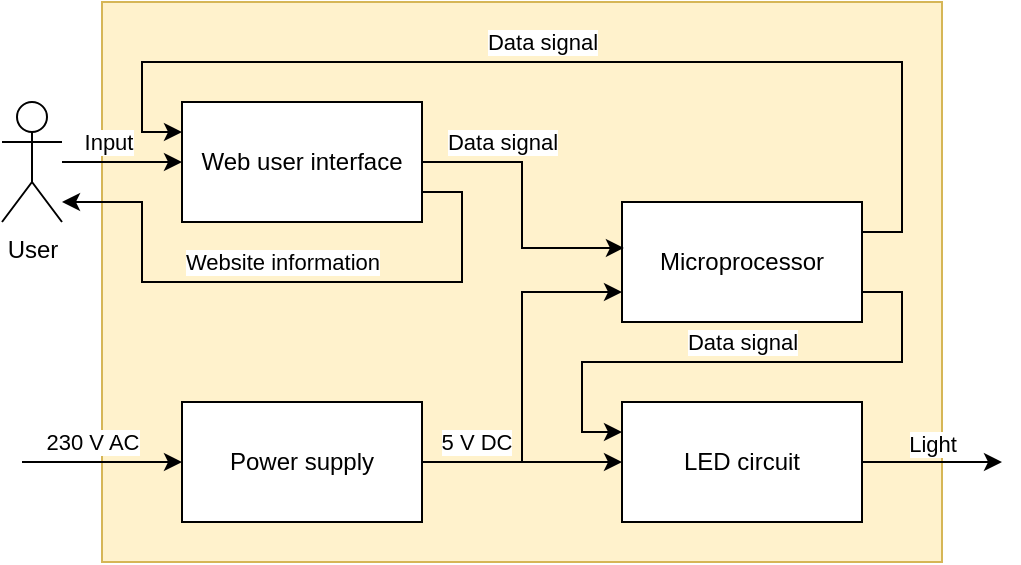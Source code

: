<mxfile>
    <diagram id="1lNIt3pl3u4RdBHooCYU" name="Page-1">
        <mxGraphModel dx="1060" dy="478" grid="1" gridSize="10" guides="1" tooltips="1" connect="1" arrows="1" fold="1" page="1" pageScale="1" pageWidth="827" pageHeight="1169" math="0" shadow="0">
            <root>
                <mxCell id="0"/>
                <mxCell id="1" parent="0"/>
                <mxCell id="18" value="" style="rounded=0;whiteSpace=wrap;html=1;glass=0;shadow=0;fillColor=#fff2cc;strokeColor=#d6b656;" vertex="1" parent="1">
                    <mxGeometry x="130" y="40" width="420" height="280" as="geometry"/>
                </mxCell>
                <mxCell id="6" value="5 V DC" style="edgeStyle=orthogonalEdgeStyle;rounded=0;orthogonalLoop=1;jettySize=auto;html=1;" edge="1" parent="1" source="2" target="4">
                    <mxGeometry x="-0.467" y="10" relative="1" as="geometry">
                        <Array as="points">
                            <mxPoint x="330" y="270"/>
                            <mxPoint x="330" y="270"/>
                        </Array>
                        <mxPoint as="offset"/>
                    </mxGeometry>
                </mxCell>
                <mxCell id="8" style="edgeStyle=orthogonalEdgeStyle;rounded=0;orthogonalLoop=1;jettySize=auto;html=1;entryX=0;entryY=0.75;entryDx=0;entryDy=0;" edge="1" parent="1" target="3">
                    <mxGeometry relative="1" as="geometry">
                        <mxPoint x="350" y="270" as="sourcePoint"/>
                        <Array as="points">
                            <mxPoint x="340" y="270"/>
                            <mxPoint x="340" y="185"/>
                        </Array>
                    </mxGeometry>
                </mxCell>
                <mxCell id="2" value="Power supply" style="rounded=0;whiteSpace=wrap;html=1;" vertex="1" parent="1">
                    <mxGeometry x="170" y="240" width="120" height="60" as="geometry"/>
                </mxCell>
                <mxCell id="15" value="Data signal" style="edgeStyle=orthogonalEdgeStyle;rounded=0;orthogonalLoop=1;jettySize=auto;html=1;exitX=1;exitY=0.75;exitDx=0;exitDy=0;entryX=0;entryY=0.25;entryDx=0;entryDy=0;" edge="1" parent="1" source="3" target="4">
                    <mxGeometry y="-10" relative="1" as="geometry">
                        <Array as="points">
                            <mxPoint x="530" y="185"/>
                            <mxPoint x="530" y="220"/>
                            <mxPoint x="370" y="220"/>
                            <mxPoint x="370" y="255"/>
                        </Array>
                        <mxPoint as="offset"/>
                    </mxGeometry>
                </mxCell>
                <mxCell id="21" value="Data signal" style="edgeStyle=orthogonalEdgeStyle;rounded=0;orthogonalLoop=1;jettySize=auto;html=1;exitX=1;exitY=0.25;exitDx=0;exitDy=0;entryX=0;entryY=0.25;entryDx=0;entryDy=0;" edge="1" parent="1" source="3" target="5">
                    <mxGeometry x="0.056" y="-10" relative="1" as="geometry">
                        <Array as="points">
                            <mxPoint x="530" y="155"/>
                            <mxPoint x="530" y="70"/>
                            <mxPoint x="150" y="70"/>
                            <mxPoint x="150" y="105"/>
                        </Array>
                        <mxPoint as="offset"/>
                    </mxGeometry>
                </mxCell>
                <mxCell id="3" value="Microprocessor" style="rounded=0;whiteSpace=wrap;html=1;" vertex="1" parent="1">
                    <mxGeometry x="390" y="140" width="120" height="60" as="geometry"/>
                </mxCell>
                <mxCell id="17" value="Light" style="edgeStyle=orthogonalEdgeStyle;rounded=0;orthogonalLoop=1;jettySize=auto;html=1;" edge="1" parent="1" source="4">
                    <mxGeometry y="10" relative="1" as="geometry">
                        <mxPoint x="580" y="270" as="targetPoint"/>
                        <mxPoint as="offset"/>
                    </mxGeometry>
                </mxCell>
                <mxCell id="4" value="LED circuit" style="rounded=0;whiteSpace=wrap;html=1;" vertex="1" parent="1">
                    <mxGeometry x="390" y="240" width="120" height="60" as="geometry"/>
                </mxCell>
                <mxCell id="13" value="Data signal" style="edgeStyle=orthogonalEdgeStyle;rounded=0;orthogonalLoop=1;jettySize=auto;html=1;exitX=1;exitY=0.5;exitDx=0;exitDy=0;entryX=0.008;entryY=0.383;entryDx=0;entryDy=0;entryPerimeter=0;" edge="1" parent="1" source="5" target="3">
                    <mxGeometry x="-0.444" y="10" relative="1" as="geometry">
                        <mxPoint as="offset"/>
                    </mxGeometry>
                </mxCell>
                <mxCell id="22" value="Website information" style="edgeStyle=orthogonalEdgeStyle;rounded=0;orthogonalLoop=1;jettySize=auto;html=1;exitX=1;exitY=0.75;exitDx=0;exitDy=0;" edge="1" parent="1" source="5">
                    <mxGeometry x="0.018" y="-10" relative="1" as="geometry">
                        <mxPoint x="110" y="140" as="targetPoint"/>
                        <Array as="points">
                            <mxPoint x="310" y="135"/>
                            <mxPoint x="310" y="180"/>
                            <mxPoint x="150" y="180"/>
                            <mxPoint x="150" y="140"/>
                        </Array>
                        <mxPoint as="offset"/>
                    </mxGeometry>
                </mxCell>
                <mxCell id="5" value="Web user interface" style="rounded=0;whiteSpace=wrap;html=1;" vertex="1" parent="1">
                    <mxGeometry x="170" y="90" width="120" height="60" as="geometry"/>
                </mxCell>
                <mxCell id="12" value="Input" style="edgeStyle=orthogonalEdgeStyle;rounded=0;orthogonalLoop=1;jettySize=auto;html=1;" edge="1" parent="1" source="11" target="5">
                    <mxGeometry x="-0.231" y="10" relative="1" as="geometry">
                        <mxPoint as="offset"/>
                    </mxGeometry>
                </mxCell>
                <mxCell id="11" value="User" style="shape=umlActor;verticalLabelPosition=bottom;verticalAlign=top;html=1;outlineConnect=0;" vertex="1" parent="1">
                    <mxGeometry x="80" y="90" width="30" height="60" as="geometry"/>
                </mxCell>
                <mxCell id="16" value="230 V AC" style="endArrow=classic;html=1;entryX=0;entryY=0.5;entryDx=0;entryDy=0;" edge="1" parent="1" target="2">
                    <mxGeometry x="-0.143" y="10" width="50" height="50" relative="1" as="geometry">
                        <mxPoint x="90" y="270" as="sourcePoint"/>
                        <mxPoint x="460" y="160" as="targetPoint"/>
                        <mxPoint as="offset"/>
                    </mxGeometry>
                </mxCell>
            </root>
        </mxGraphModel>
    </diagram>
</mxfile>